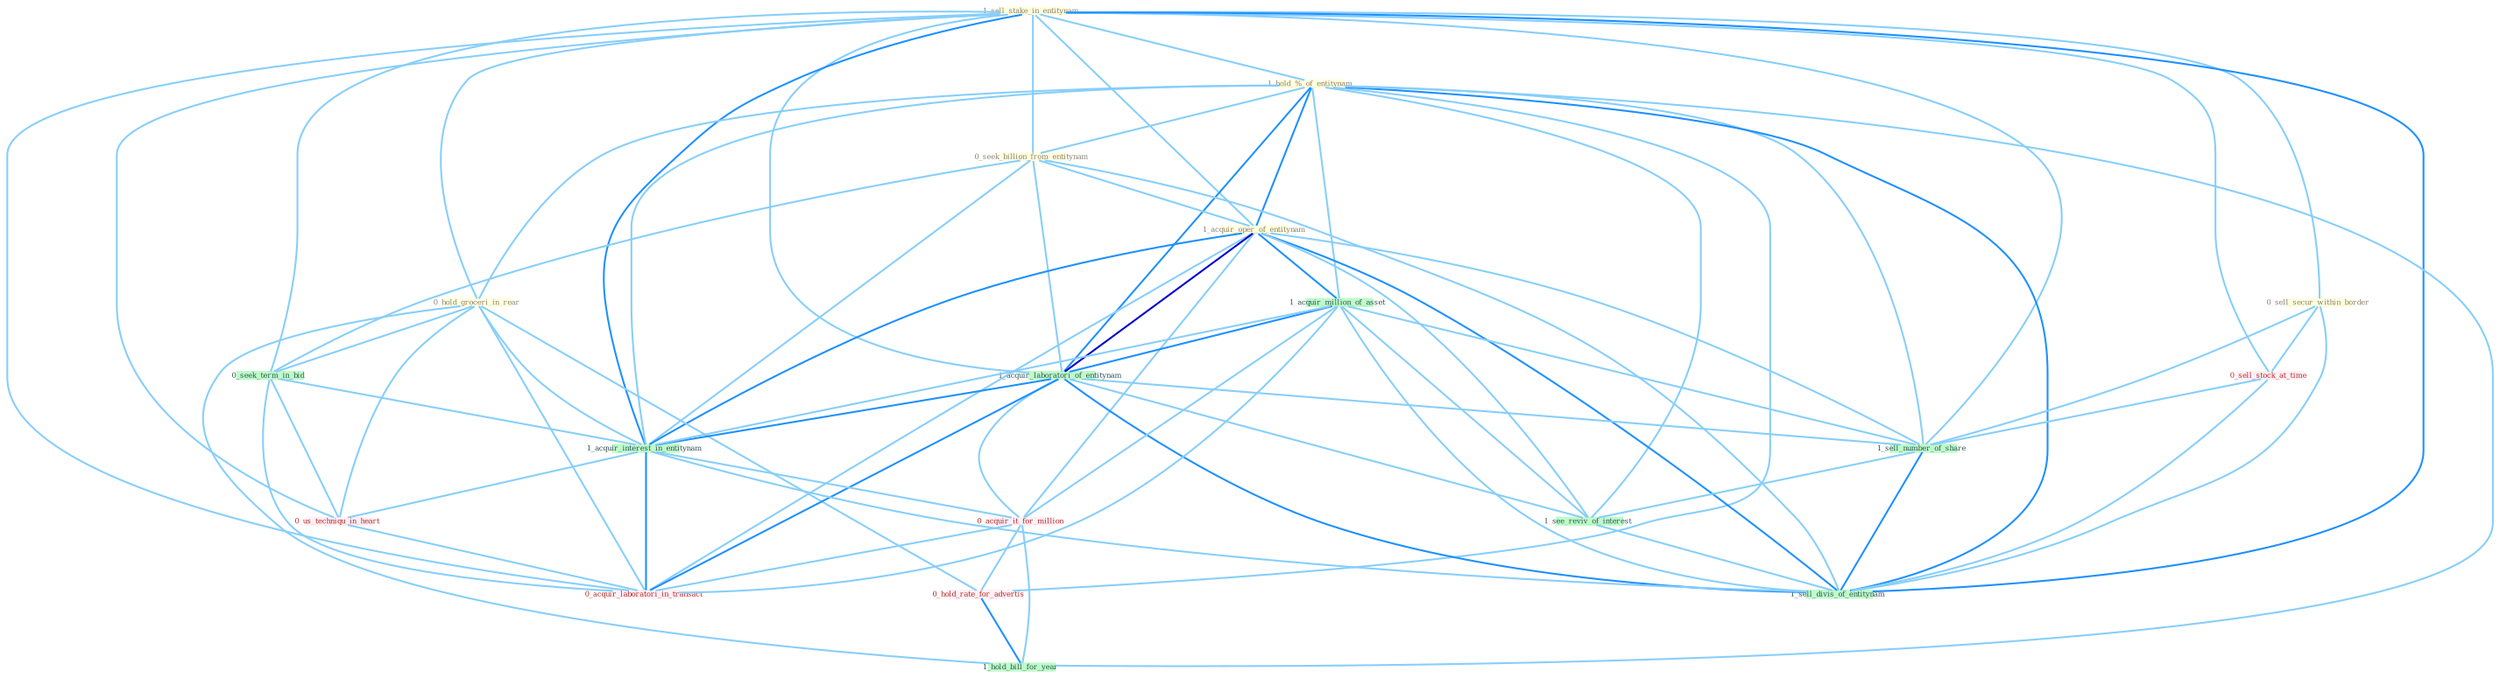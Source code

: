 Graph G{ 
    node
    [shape=polygon,style=filled,width=.5,height=.06,color="#BDFCC9",fixedsize=true,fontsize=4,
    fontcolor="#2f4f4f"];
    {node
    [color="#ffffe0", fontcolor="#8b7d6b"] "1_sell_stake_in_entitynam " "1_hold_%_of_entitynam " "0_sell_secur_within_border " "0_seek_billion_from_entitynam " "1_acquir_oper_of_entitynam " "0_hold_groceri_in_rear "}
{node [color="#fff0f5", fontcolor="#b22222"] "0_us_techniqu_in_heart " "0_acquir_it_for_million " "0_hold_rate_for_advertis " "0_acquir_laboratori_in_transact " "0_sell_stock_at_time "}
edge [color="#B0E2FF"];

	"1_sell_stake_in_entitynam " -- "1_hold_%_of_entitynam " [w="1", color="#87cefa" ];
	"1_sell_stake_in_entitynam " -- "0_sell_secur_within_border " [w="1", color="#87cefa" ];
	"1_sell_stake_in_entitynam " -- "0_seek_billion_from_entitynam " [w="1", color="#87cefa" ];
	"1_sell_stake_in_entitynam " -- "1_acquir_oper_of_entitynam " [w="1", color="#87cefa" ];
	"1_sell_stake_in_entitynam " -- "0_hold_groceri_in_rear " [w="1", color="#87cefa" ];
	"1_sell_stake_in_entitynam " -- "1_acquir_laboratori_of_entitynam " [w="1", color="#87cefa" ];
	"1_sell_stake_in_entitynam " -- "0_seek_term_in_bid " [w="1", color="#87cefa" ];
	"1_sell_stake_in_entitynam " -- "1_acquir_interest_in_entitynam " [w="2", color="#1e90ff" , len=0.8];
	"1_sell_stake_in_entitynam " -- "0_us_techniqu_in_heart " [w="1", color="#87cefa" ];
	"1_sell_stake_in_entitynam " -- "0_acquir_laboratori_in_transact " [w="1", color="#87cefa" ];
	"1_sell_stake_in_entitynam " -- "0_sell_stock_at_time " [w="1", color="#87cefa" ];
	"1_sell_stake_in_entitynam " -- "1_sell_number_of_share " [w="1", color="#87cefa" ];
	"1_sell_stake_in_entitynam " -- "1_sell_divis_of_entitynam " [w="2", color="#1e90ff" , len=0.8];
	"1_hold_%_of_entitynam " -- "0_seek_billion_from_entitynam " [w="1", color="#87cefa" ];
	"1_hold_%_of_entitynam " -- "1_acquir_oper_of_entitynam " [w="2", color="#1e90ff" , len=0.8];
	"1_hold_%_of_entitynam " -- "0_hold_groceri_in_rear " [w="1", color="#87cefa" ];
	"1_hold_%_of_entitynam " -- "1_acquir_million_of_asset " [w="1", color="#87cefa" ];
	"1_hold_%_of_entitynam " -- "1_acquir_laboratori_of_entitynam " [w="2", color="#1e90ff" , len=0.8];
	"1_hold_%_of_entitynam " -- "1_acquir_interest_in_entitynam " [w="1", color="#87cefa" ];
	"1_hold_%_of_entitynam " -- "0_hold_rate_for_advertis " [w="1", color="#87cefa" ];
	"1_hold_%_of_entitynam " -- "1_sell_number_of_share " [w="1", color="#87cefa" ];
	"1_hold_%_of_entitynam " -- "1_see_reviv_of_interest " [w="1", color="#87cefa" ];
	"1_hold_%_of_entitynam " -- "1_hold_bill_for_year " [w="1", color="#87cefa" ];
	"1_hold_%_of_entitynam " -- "1_sell_divis_of_entitynam " [w="2", color="#1e90ff" , len=0.8];
	"0_sell_secur_within_border " -- "0_sell_stock_at_time " [w="1", color="#87cefa" ];
	"0_sell_secur_within_border " -- "1_sell_number_of_share " [w="1", color="#87cefa" ];
	"0_sell_secur_within_border " -- "1_sell_divis_of_entitynam " [w="1", color="#87cefa" ];
	"0_seek_billion_from_entitynam " -- "1_acquir_oper_of_entitynam " [w="1", color="#87cefa" ];
	"0_seek_billion_from_entitynam " -- "1_acquir_laboratori_of_entitynam " [w="1", color="#87cefa" ];
	"0_seek_billion_from_entitynam " -- "0_seek_term_in_bid " [w="1", color="#87cefa" ];
	"0_seek_billion_from_entitynam " -- "1_acquir_interest_in_entitynam " [w="1", color="#87cefa" ];
	"0_seek_billion_from_entitynam " -- "1_sell_divis_of_entitynam " [w="1", color="#87cefa" ];
	"1_acquir_oper_of_entitynam " -- "1_acquir_million_of_asset " [w="2", color="#1e90ff" , len=0.8];
	"1_acquir_oper_of_entitynam " -- "1_acquir_laboratori_of_entitynam " [w="3", color="#0000cd" , len=0.6];
	"1_acquir_oper_of_entitynam " -- "1_acquir_interest_in_entitynam " [w="2", color="#1e90ff" , len=0.8];
	"1_acquir_oper_of_entitynam " -- "0_acquir_it_for_million " [w="1", color="#87cefa" ];
	"1_acquir_oper_of_entitynam " -- "0_acquir_laboratori_in_transact " [w="1", color="#87cefa" ];
	"1_acquir_oper_of_entitynam " -- "1_sell_number_of_share " [w="1", color="#87cefa" ];
	"1_acquir_oper_of_entitynam " -- "1_see_reviv_of_interest " [w="1", color="#87cefa" ];
	"1_acquir_oper_of_entitynam " -- "1_sell_divis_of_entitynam " [w="2", color="#1e90ff" , len=0.8];
	"0_hold_groceri_in_rear " -- "0_seek_term_in_bid " [w="1", color="#87cefa" ];
	"0_hold_groceri_in_rear " -- "1_acquir_interest_in_entitynam " [w="1", color="#87cefa" ];
	"0_hold_groceri_in_rear " -- "0_us_techniqu_in_heart " [w="1", color="#87cefa" ];
	"0_hold_groceri_in_rear " -- "0_hold_rate_for_advertis " [w="1", color="#87cefa" ];
	"0_hold_groceri_in_rear " -- "0_acquir_laboratori_in_transact " [w="1", color="#87cefa" ];
	"0_hold_groceri_in_rear " -- "1_hold_bill_for_year " [w="1", color="#87cefa" ];
	"1_acquir_million_of_asset " -- "1_acquir_laboratori_of_entitynam " [w="2", color="#1e90ff" , len=0.8];
	"1_acquir_million_of_asset " -- "1_acquir_interest_in_entitynam " [w="1", color="#87cefa" ];
	"1_acquir_million_of_asset " -- "0_acquir_it_for_million " [w="1", color="#87cefa" ];
	"1_acquir_million_of_asset " -- "0_acquir_laboratori_in_transact " [w="1", color="#87cefa" ];
	"1_acquir_million_of_asset " -- "1_sell_number_of_share " [w="1", color="#87cefa" ];
	"1_acquir_million_of_asset " -- "1_see_reviv_of_interest " [w="1", color="#87cefa" ];
	"1_acquir_million_of_asset " -- "1_sell_divis_of_entitynam " [w="1", color="#87cefa" ];
	"1_acquir_laboratori_of_entitynam " -- "1_acquir_interest_in_entitynam " [w="2", color="#1e90ff" , len=0.8];
	"1_acquir_laboratori_of_entitynam " -- "0_acquir_it_for_million " [w="1", color="#87cefa" ];
	"1_acquir_laboratori_of_entitynam " -- "0_acquir_laboratori_in_transact " [w="2", color="#1e90ff" , len=0.8];
	"1_acquir_laboratori_of_entitynam " -- "1_sell_number_of_share " [w="1", color="#87cefa" ];
	"1_acquir_laboratori_of_entitynam " -- "1_see_reviv_of_interest " [w="1", color="#87cefa" ];
	"1_acquir_laboratori_of_entitynam " -- "1_sell_divis_of_entitynam " [w="2", color="#1e90ff" , len=0.8];
	"0_seek_term_in_bid " -- "1_acquir_interest_in_entitynam " [w="1", color="#87cefa" ];
	"0_seek_term_in_bid " -- "0_us_techniqu_in_heart " [w="1", color="#87cefa" ];
	"0_seek_term_in_bid " -- "0_acquir_laboratori_in_transact " [w="1", color="#87cefa" ];
	"1_acquir_interest_in_entitynam " -- "0_us_techniqu_in_heart " [w="1", color="#87cefa" ];
	"1_acquir_interest_in_entitynam " -- "0_acquir_it_for_million " [w="1", color="#87cefa" ];
	"1_acquir_interest_in_entitynam " -- "0_acquir_laboratori_in_transact " [w="2", color="#1e90ff" , len=0.8];
	"1_acquir_interest_in_entitynam " -- "1_sell_divis_of_entitynam " [w="1", color="#87cefa" ];
	"0_us_techniqu_in_heart " -- "0_acquir_laboratori_in_transact " [w="1", color="#87cefa" ];
	"0_acquir_it_for_million " -- "0_hold_rate_for_advertis " [w="1", color="#87cefa" ];
	"0_acquir_it_for_million " -- "0_acquir_laboratori_in_transact " [w="1", color="#87cefa" ];
	"0_acquir_it_for_million " -- "1_hold_bill_for_year " [w="1", color="#87cefa" ];
	"0_hold_rate_for_advertis " -- "1_hold_bill_for_year " [w="2", color="#1e90ff" , len=0.8];
	"0_sell_stock_at_time " -- "1_sell_number_of_share " [w="1", color="#87cefa" ];
	"0_sell_stock_at_time " -- "1_sell_divis_of_entitynam " [w="1", color="#87cefa" ];
	"1_sell_number_of_share " -- "1_see_reviv_of_interest " [w="1", color="#87cefa" ];
	"1_sell_number_of_share " -- "1_sell_divis_of_entitynam " [w="2", color="#1e90ff" , len=0.8];
	"1_see_reviv_of_interest " -- "1_sell_divis_of_entitynam " [w="1", color="#87cefa" ];
}